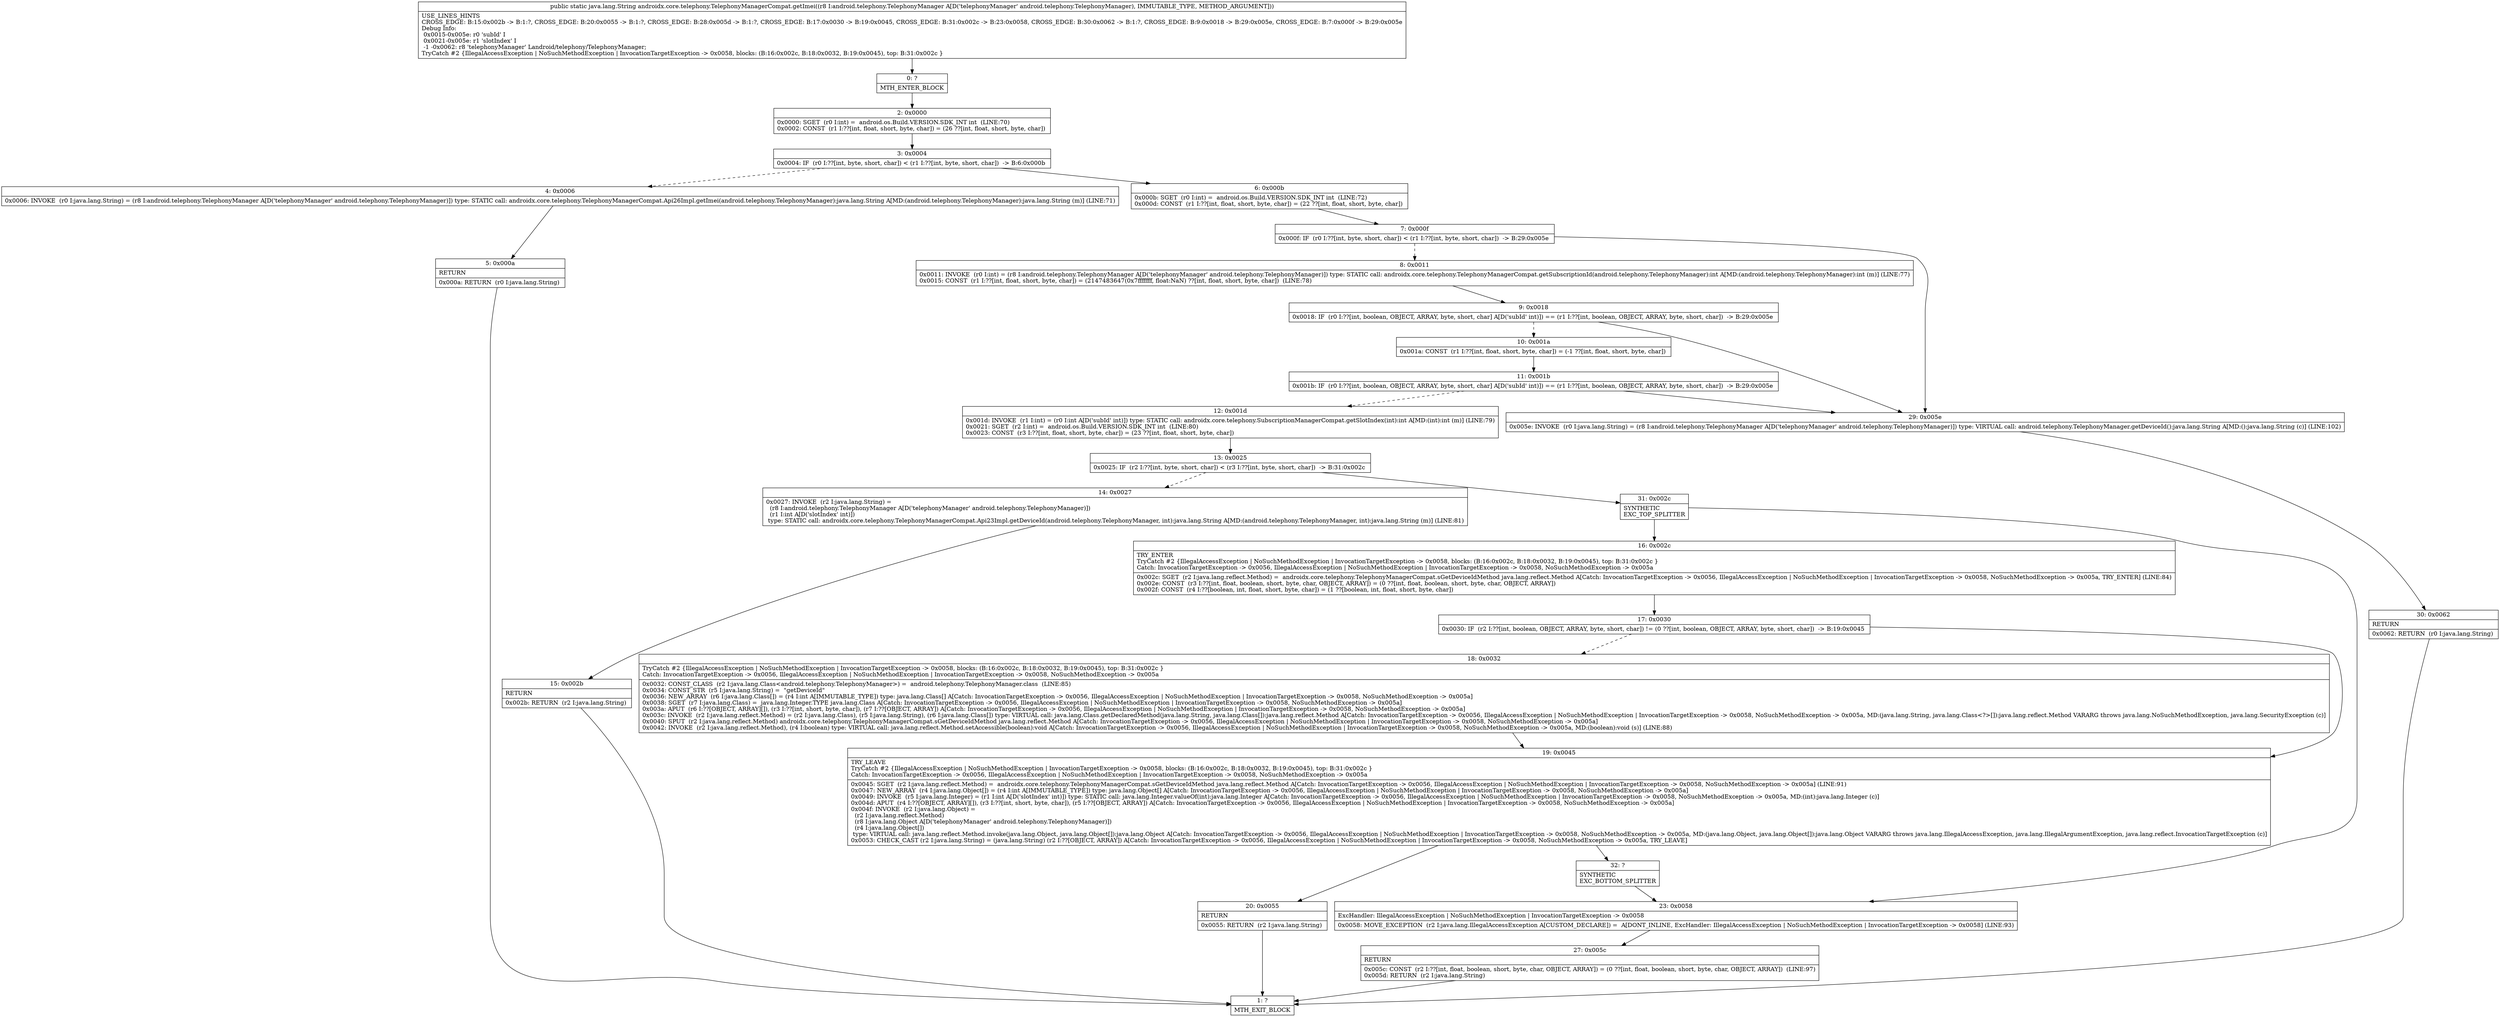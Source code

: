 digraph "CFG forandroidx.core.telephony.TelephonyManagerCompat.getImei(Landroid\/telephony\/TelephonyManager;)Ljava\/lang\/String;" {
Node_0 [shape=record,label="{0\:\ ?|MTH_ENTER_BLOCK\l}"];
Node_2 [shape=record,label="{2\:\ 0x0000|0x0000: SGET  (r0 I:int) =  android.os.Build.VERSION.SDK_INT int  (LINE:70)\l0x0002: CONST  (r1 I:??[int, float, short, byte, char]) = (26 ??[int, float, short, byte, char]) \l}"];
Node_3 [shape=record,label="{3\:\ 0x0004|0x0004: IF  (r0 I:??[int, byte, short, char]) \< (r1 I:??[int, byte, short, char])  \-\> B:6:0x000b \l}"];
Node_4 [shape=record,label="{4\:\ 0x0006|0x0006: INVOKE  (r0 I:java.lang.String) = (r8 I:android.telephony.TelephonyManager A[D('telephonyManager' android.telephony.TelephonyManager)]) type: STATIC call: androidx.core.telephony.TelephonyManagerCompat.Api26Impl.getImei(android.telephony.TelephonyManager):java.lang.String A[MD:(android.telephony.TelephonyManager):java.lang.String (m)] (LINE:71)\l}"];
Node_5 [shape=record,label="{5\:\ 0x000a|RETURN\l|0x000a: RETURN  (r0 I:java.lang.String) \l}"];
Node_1 [shape=record,label="{1\:\ ?|MTH_EXIT_BLOCK\l}"];
Node_6 [shape=record,label="{6\:\ 0x000b|0x000b: SGET  (r0 I:int) =  android.os.Build.VERSION.SDK_INT int  (LINE:72)\l0x000d: CONST  (r1 I:??[int, float, short, byte, char]) = (22 ??[int, float, short, byte, char]) \l}"];
Node_7 [shape=record,label="{7\:\ 0x000f|0x000f: IF  (r0 I:??[int, byte, short, char]) \< (r1 I:??[int, byte, short, char])  \-\> B:29:0x005e \l}"];
Node_8 [shape=record,label="{8\:\ 0x0011|0x0011: INVOKE  (r0 I:int) = (r8 I:android.telephony.TelephonyManager A[D('telephonyManager' android.telephony.TelephonyManager)]) type: STATIC call: androidx.core.telephony.TelephonyManagerCompat.getSubscriptionId(android.telephony.TelephonyManager):int A[MD:(android.telephony.TelephonyManager):int (m)] (LINE:77)\l0x0015: CONST  (r1 I:??[int, float, short, byte, char]) = (2147483647(0x7fffffff, float:NaN) ??[int, float, short, byte, char])  (LINE:78)\l}"];
Node_9 [shape=record,label="{9\:\ 0x0018|0x0018: IF  (r0 I:??[int, boolean, OBJECT, ARRAY, byte, short, char] A[D('subId' int)]) == (r1 I:??[int, boolean, OBJECT, ARRAY, byte, short, char])  \-\> B:29:0x005e \l}"];
Node_10 [shape=record,label="{10\:\ 0x001a|0x001a: CONST  (r1 I:??[int, float, short, byte, char]) = (\-1 ??[int, float, short, byte, char]) \l}"];
Node_11 [shape=record,label="{11\:\ 0x001b|0x001b: IF  (r0 I:??[int, boolean, OBJECT, ARRAY, byte, short, char] A[D('subId' int)]) == (r1 I:??[int, boolean, OBJECT, ARRAY, byte, short, char])  \-\> B:29:0x005e \l}"];
Node_12 [shape=record,label="{12\:\ 0x001d|0x001d: INVOKE  (r1 I:int) = (r0 I:int A[D('subId' int)]) type: STATIC call: androidx.core.telephony.SubscriptionManagerCompat.getSlotIndex(int):int A[MD:(int):int (m)] (LINE:79)\l0x0021: SGET  (r2 I:int) =  android.os.Build.VERSION.SDK_INT int  (LINE:80)\l0x0023: CONST  (r3 I:??[int, float, short, byte, char]) = (23 ??[int, float, short, byte, char]) \l}"];
Node_13 [shape=record,label="{13\:\ 0x0025|0x0025: IF  (r2 I:??[int, byte, short, char]) \< (r3 I:??[int, byte, short, char])  \-\> B:31:0x002c \l}"];
Node_14 [shape=record,label="{14\:\ 0x0027|0x0027: INVOKE  (r2 I:java.lang.String) = \l  (r8 I:android.telephony.TelephonyManager A[D('telephonyManager' android.telephony.TelephonyManager)])\l  (r1 I:int A[D('slotIndex' int)])\l type: STATIC call: androidx.core.telephony.TelephonyManagerCompat.Api23Impl.getDeviceId(android.telephony.TelephonyManager, int):java.lang.String A[MD:(android.telephony.TelephonyManager, int):java.lang.String (m)] (LINE:81)\l}"];
Node_15 [shape=record,label="{15\:\ 0x002b|RETURN\l|0x002b: RETURN  (r2 I:java.lang.String) \l}"];
Node_31 [shape=record,label="{31\:\ 0x002c|SYNTHETIC\lEXC_TOP_SPLITTER\l}"];
Node_16 [shape=record,label="{16\:\ 0x002c|TRY_ENTER\lTryCatch #2 \{IllegalAccessException \| NoSuchMethodException \| InvocationTargetException \-\> 0x0058, blocks: (B:16:0x002c, B:18:0x0032, B:19:0x0045), top: B:31:0x002c \}\lCatch: InvocationTargetException \-\> 0x0056, IllegalAccessException \| NoSuchMethodException \| InvocationTargetException \-\> 0x0058, NoSuchMethodException \-\> 0x005a\l|0x002c: SGET  (r2 I:java.lang.reflect.Method) =  androidx.core.telephony.TelephonyManagerCompat.sGetDeviceIdMethod java.lang.reflect.Method A[Catch: InvocationTargetException \-\> 0x0056, IllegalAccessException \| NoSuchMethodException \| InvocationTargetException \-\> 0x0058, NoSuchMethodException \-\> 0x005a, TRY_ENTER] (LINE:84)\l0x002e: CONST  (r3 I:??[int, float, boolean, short, byte, char, OBJECT, ARRAY]) = (0 ??[int, float, boolean, short, byte, char, OBJECT, ARRAY]) \l0x002f: CONST  (r4 I:??[boolean, int, float, short, byte, char]) = (1 ??[boolean, int, float, short, byte, char]) \l}"];
Node_17 [shape=record,label="{17\:\ 0x0030|0x0030: IF  (r2 I:??[int, boolean, OBJECT, ARRAY, byte, short, char]) != (0 ??[int, boolean, OBJECT, ARRAY, byte, short, char])  \-\> B:19:0x0045 \l}"];
Node_18 [shape=record,label="{18\:\ 0x0032|TryCatch #2 \{IllegalAccessException \| NoSuchMethodException \| InvocationTargetException \-\> 0x0058, blocks: (B:16:0x002c, B:18:0x0032, B:19:0x0045), top: B:31:0x002c \}\lCatch: InvocationTargetException \-\> 0x0056, IllegalAccessException \| NoSuchMethodException \| InvocationTargetException \-\> 0x0058, NoSuchMethodException \-\> 0x005a\l|0x0032: CONST_CLASS  (r2 I:java.lang.Class\<android.telephony.TelephonyManager\>) =  android.telephony.TelephonyManager.class  (LINE:85)\l0x0034: CONST_STR  (r5 I:java.lang.String) =  \"getDeviceId\" \l0x0036: NEW_ARRAY  (r6 I:java.lang.Class[]) = (r4 I:int A[IMMUTABLE_TYPE]) type: java.lang.Class[] A[Catch: InvocationTargetException \-\> 0x0056, IllegalAccessException \| NoSuchMethodException \| InvocationTargetException \-\> 0x0058, NoSuchMethodException \-\> 0x005a]\l0x0038: SGET  (r7 I:java.lang.Class) =  java.lang.Integer.TYPE java.lang.Class A[Catch: InvocationTargetException \-\> 0x0056, IllegalAccessException \| NoSuchMethodException \| InvocationTargetException \-\> 0x0058, NoSuchMethodException \-\> 0x005a]\l0x003a: APUT  (r6 I:??[OBJECT, ARRAY][]), (r3 I:??[int, short, byte, char]), (r7 I:??[OBJECT, ARRAY]) A[Catch: InvocationTargetException \-\> 0x0056, IllegalAccessException \| NoSuchMethodException \| InvocationTargetException \-\> 0x0058, NoSuchMethodException \-\> 0x005a]\l0x003c: INVOKE  (r2 I:java.lang.reflect.Method) = (r2 I:java.lang.Class), (r5 I:java.lang.String), (r6 I:java.lang.Class[]) type: VIRTUAL call: java.lang.Class.getDeclaredMethod(java.lang.String, java.lang.Class[]):java.lang.reflect.Method A[Catch: InvocationTargetException \-\> 0x0056, IllegalAccessException \| NoSuchMethodException \| InvocationTargetException \-\> 0x0058, NoSuchMethodException \-\> 0x005a, MD:(java.lang.String, java.lang.Class\<?\>[]):java.lang.reflect.Method VARARG throws java.lang.NoSuchMethodException, java.lang.SecurityException (c)]\l0x0040: SPUT  (r2 I:java.lang.reflect.Method) androidx.core.telephony.TelephonyManagerCompat.sGetDeviceIdMethod java.lang.reflect.Method A[Catch: InvocationTargetException \-\> 0x0056, IllegalAccessException \| NoSuchMethodException \| InvocationTargetException \-\> 0x0058, NoSuchMethodException \-\> 0x005a]\l0x0042: INVOKE  (r2 I:java.lang.reflect.Method), (r4 I:boolean) type: VIRTUAL call: java.lang.reflect.Method.setAccessible(boolean):void A[Catch: InvocationTargetException \-\> 0x0056, IllegalAccessException \| NoSuchMethodException \| InvocationTargetException \-\> 0x0058, NoSuchMethodException \-\> 0x005a, MD:(boolean):void (s)] (LINE:88)\l}"];
Node_19 [shape=record,label="{19\:\ 0x0045|TRY_LEAVE\lTryCatch #2 \{IllegalAccessException \| NoSuchMethodException \| InvocationTargetException \-\> 0x0058, blocks: (B:16:0x002c, B:18:0x0032, B:19:0x0045), top: B:31:0x002c \}\lCatch: InvocationTargetException \-\> 0x0056, IllegalAccessException \| NoSuchMethodException \| InvocationTargetException \-\> 0x0058, NoSuchMethodException \-\> 0x005a\l|0x0045: SGET  (r2 I:java.lang.reflect.Method) =  androidx.core.telephony.TelephonyManagerCompat.sGetDeviceIdMethod java.lang.reflect.Method A[Catch: InvocationTargetException \-\> 0x0056, IllegalAccessException \| NoSuchMethodException \| InvocationTargetException \-\> 0x0058, NoSuchMethodException \-\> 0x005a] (LINE:91)\l0x0047: NEW_ARRAY  (r4 I:java.lang.Object[]) = (r4 I:int A[IMMUTABLE_TYPE]) type: java.lang.Object[] A[Catch: InvocationTargetException \-\> 0x0056, IllegalAccessException \| NoSuchMethodException \| InvocationTargetException \-\> 0x0058, NoSuchMethodException \-\> 0x005a]\l0x0049: INVOKE  (r5 I:java.lang.Integer) = (r1 I:int A[D('slotIndex' int)]) type: STATIC call: java.lang.Integer.valueOf(int):java.lang.Integer A[Catch: InvocationTargetException \-\> 0x0056, IllegalAccessException \| NoSuchMethodException \| InvocationTargetException \-\> 0x0058, NoSuchMethodException \-\> 0x005a, MD:(int):java.lang.Integer (c)]\l0x004d: APUT  (r4 I:??[OBJECT, ARRAY][]), (r3 I:??[int, short, byte, char]), (r5 I:??[OBJECT, ARRAY]) A[Catch: InvocationTargetException \-\> 0x0056, IllegalAccessException \| NoSuchMethodException \| InvocationTargetException \-\> 0x0058, NoSuchMethodException \-\> 0x005a]\l0x004f: INVOKE  (r2 I:java.lang.Object) = \l  (r2 I:java.lang.reflect.Method)\l  (r8 I:java.lang.Object A[D('telephonyManager' android.telephony.TelephonyManager)])\l  (r4 I:java.lang.Object[])\l type: VIRTUAL call: java.lang.reflect.Method.invoke(java.lang.Object, java.lang.Object[]):java.lang.Object A[Catch: InvocationTargetException \-\> 0x0056, IllegalAccessException \| NoSuchMethodException \| InvocationTargetException \-\> 0x0058, NoSuchMethodException \-\> 0x005a, MD:(java.lang.Object, java.lang.Object[]):java.lang.Object VARARG throws java.lang.IllegalAccessException, java.lang.IllegalArgumentException, java.lang.reflect.InvocationTargetException (c)]\l0x0053: CHECK_CAST (r2 I:java.lang.String) = (java.lang.String) (r2 I:??[OBJECT, ARRAY]) A[Catch: InvocationTargetException \-\> 0x0056, IllegalAccessException \| NoSuchMethodException \| InvocationTargetException \-\> 0x0058, NoSuchMethodException \-\> 0x005a, TRY_LEAVE]\l}"];
Node_20 [shape=record,label="{20\:\ 0x0055|RETURN\l|0x0055: RETURN  (r2 I:java.lang.String) \l}"];
Node_32 [shape=record,label="{32\:\ ?|SYNTHETIC\lEXC_BOTTOM_SPLITTER\l}"];
Node_23 [shape=record,label="{23\:\ 0x0058|ExcHandler: IllegalAccessException \| NoSuchMethodException \| InvocationTargetException \-\> 0x0058\l|0x0058: MOVE_EXCEPTION  (r2 I:java.lang.IllegalAccessException A[CUSTOM_DECLARE]) =  A[DONT_INLINE, ExcHandler: IllegalAccessException \| NoSuchMethodException \| InvocationTargetException \-\> 0x0058] (LINE:93)\l}"];
Node_27 [shape=record,label="{27\:\ 0x005c|RETURN\l|0x005c: CONST  (r2 I:??[int, float, boolean, short, byte, char, OBJECT, ARRAY]) = (0 ??[int, float, boolean, short, byte, char, OBJECT, ARRAY])  (LINE:97)\l0x005d: RETURN  (r2 I:java.lang.String) \l}"];
Node_29 [shape=record,label="{29\:\ 0x005e|0x005e: INVOKE  (r0 I:java.lang.String) = (r8 I:android.telephony.TelephonyManager A[D('telephonyManager' android.telephony.TelephonyManager)]) type: VIRTUAL call: android.telephony.TelephonyManager.getDeviceId():java.lang.String A[MD:():java.lang.String (c)] (LINE:102)\l}"];
Node_30 [shape=record,label="{30\:\ 0x0062|RETURN\l|0x0062: RETURN  (r0 I:java.lang.String) \l}"];
MethodNode[shape=record,label="{public static java.lang.String androidx.core.telephony.TelephonyManagerCompat.getImei((r8 I:android.telephony.TelephonyManager A[D('telephonyManager' android.telephony.TelephonyManager), IMMUTABLE_TYPE, METHOD_ARGUMENT]))  | USE_LINES_HINTS\lCROSS_EDGE: B:15:0x002b \-\> B:1:?, CROSS_EDGE: B:20:0x0055 \-\> B:1:?, CROSS_EDGE: B:28:0x005d \-\> B:1:?, CROSS_EDGE: B:17:0x0030 \-\> B:19:0x0045, CROSS_EDGE: B:31:0x002c \-\> B:23:0x0058, CROSS_EDGE: B:30:0x0062 \-\> B:1:?, CROSS_EDGE: B:9:0x0018 \-\> B:29:0x005e, CROSS_EDGE: B:7:0x000f \-\> B:29:0x005e\lDebug Info:\l  0x0015\-0x005e: r0 'subId' I\l  0x0021\-0x005e: r1 'slotIndex' I\l  \-1 \-0x0062: r8 'telephonyManager' Landroid\/telephony\/TelephonyManager;\lTryCatch #2 \{IllegalAccessException \| NoSuchMethodException \| InvocationTargetException \-\> 0x0058, blocks: (B:16:0x002c, B:18:0x0032, B:19:0x0045), top: B:31:0x002c \}\l}"];
MethodNode -> Node_0;Node_0 -> Node_2;
Node_2 -> Node_3;
Node_3 -> Node_4[style=dashed];
Node_3 -> Node_6;
Node_4 -> Node_5;
Node_5 -> Node_1;
Node_6 -> Node_7;
Node_7 -> Node_8[style=dashed];
Node_7 -> Node_29;
Node_8 -> Node_9;
Node_9 -> Node_10[style=dashed];
Node_9 -> Node_29;
Node_10 -> Node_11;
Node_11 -> Node_12[style=dashed];
Node_11 -> Node_29;
Node_12 -> Node_13;
Node_13 -> Node_14[style=dashed];
Node_13 -> Node_31;
Node_14 -> Node_15;
Node_15 -> Node_1;
Node_31 -> Node_16;
Node_31 -> Node_23;
Node_16 -> Node_17;
Node_17 -> Node_18[style=dashed];
Node_17 -> Node_19;
Node_18 -> Node_19;
Node_19 -> Node_20;
Node_19 -> Node_32;
Node_20 -> Node_1;
Node_32 -> Node_23;
Node_23 -> Node_27;
Node_27 -> Node_1;
Node_29 -> Node_30;
Node_30 -> Node_1;
}

